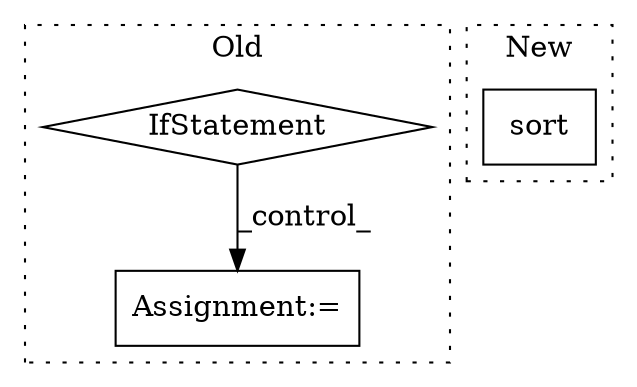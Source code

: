 digraph G {
subgraph cluster0 {
1 [label="IfStatement" a="25" s="353,360" l="4,2" shape="diamond"];
3 [label="Assignment:=" a="7" s="571,648" l="57,2" shape="box"];
label = "Old";
style="dotted";
}
subgraph cluster1 {
2 [label="sort" a="32" s="1006,1015" l="5,1" shape="box"];
label = "New";
style="dotted";
}
1 -> 3 [label="_control_"];
}